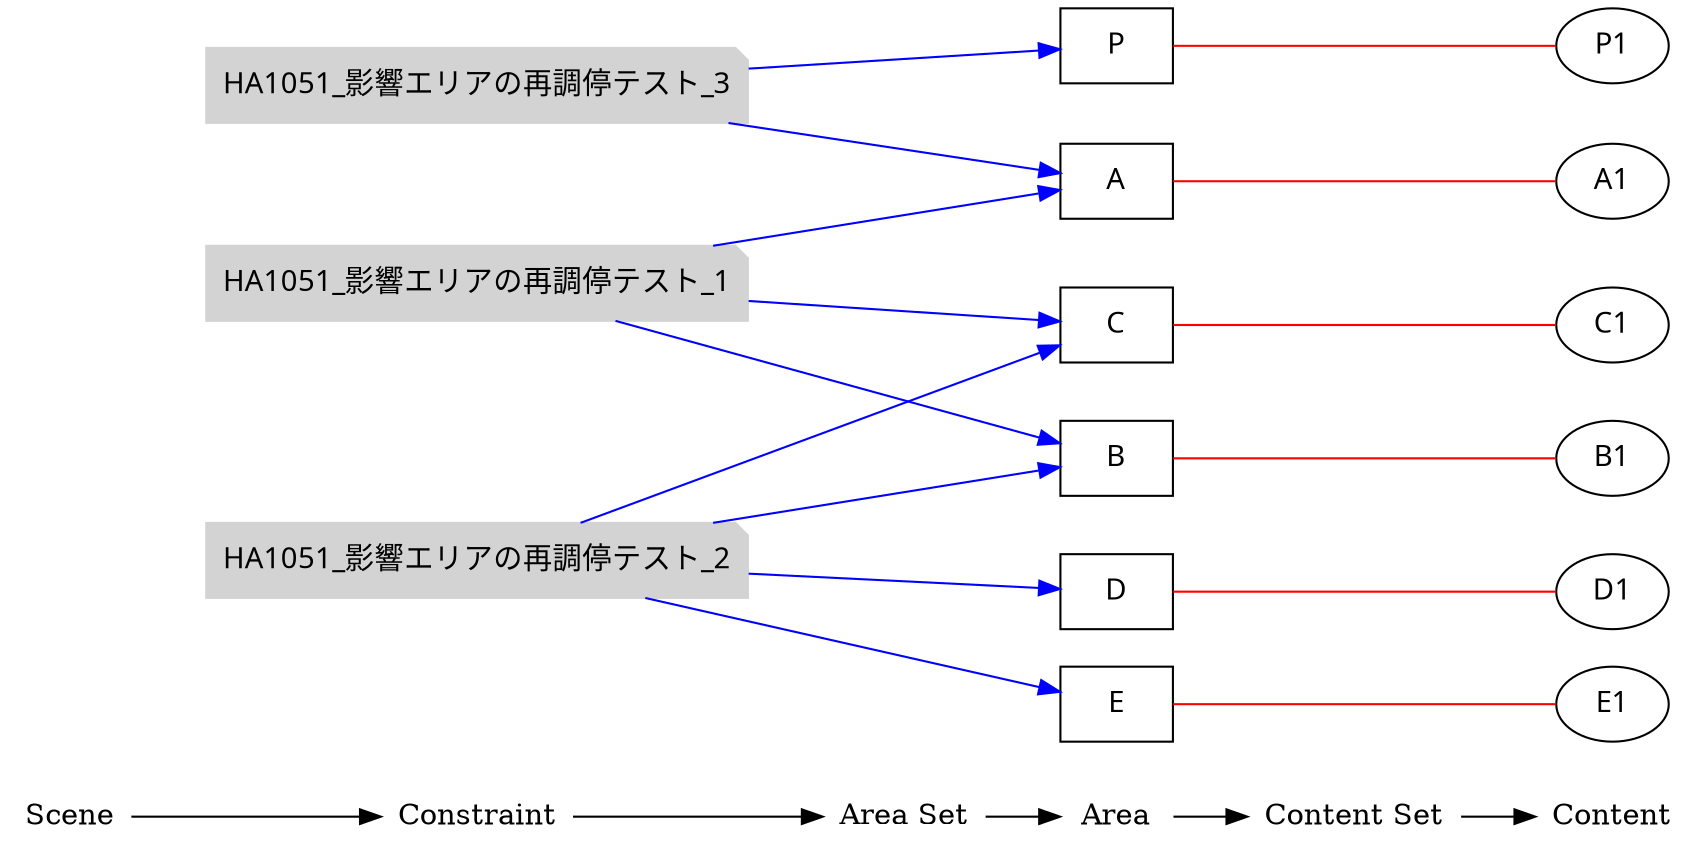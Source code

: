digraph rule_objects_graph {
	rankdir = LR;
	charset="utf-8";
	clusterrank = global;
	
	node [shape = plaintext];
	Scene -> Constraint -> "Area Set" -> Area -> "Content Set" -> Content; 
	{ rank = same;
		node [shape = box];
		{
			Area;
			e1 [label="A", fontname="Meiryo UI"];
			e2 [label="B", fontname="Meiryo UI"];
			e3 [label="C", fontname="Meiryo UI"];
			e4 [label="D", fontname="Meiryo UI"];
			e5 [label="E", fontname="Meiryo UI"];
			e6 [label="P", fontname="Meiryo UI"];

		}
	}
	
	{ rank = same;
		node [shape = ellipse];
		{
			Content;
			e7 [label="A1", fontname="Meiryo UI"];
			e8 [label="B1", fontname="Meiryo UI"];
			e9 [label="C1", fontname="Meiryo UI"];
			e10 [label="D1", fontname="Meiryo UI"];
			e11 [label="E1", fontname="Meiryo UI"];
			e12 [label="P1", fontname="Meiryo UI"];


		}
	}
	
	{
		subgraph subareaset {
			"Area Set";
			node [shape = box, style = filled, color = lightpink];


		}
	}


	
	{
		subgraph subcontentset {
			"Content Set";
			node [shape = ellipse, style = filled, color = palegreen];


		}
	}



	e1 -> e7 [dir=none, color=red];
	e2 -> e8 [dir=none, color=red];
	e3 -> e9 [dir=none, color=red];
	e4 -> e10 [dir=none, color=red];
	e5 -> e11 [dir=none, color=red];
	e6 -> e12 [dir=none, color=red];
	

	

	

	

	subgraph scene { rank = same;
		node [shape = circle, style = filled, color = lightblue];
		{
			"Scene";

		}
	}

	{ rank = same;
		node [shape = note, style = filled, color = lightgrey];
		{
			"Constraint";
			e13 [label="HA1051_影響エリアの再調停テスト_1", fontname="Meiryo UI"];
			e14 [label="HA1051_影響エリアの再調停テスト_2", fontname="Meiryo UI"];
			e15 [label="HA1051_影響エリアの再調停テスト_3", fontname="Meiryo UI"];
		}
	}
	
	{ rank = same;
		node [shape = note, style = filled, color = lavenderblush2];
		{
			"Constraint";
		}
	}

	{ rank = same;
		node [shape = note, style = filled, color = lightpink2];
		{
			"Constraint";
		}
	}

	e13 -> e1 [color=blue];
	e13 -> e2 [color=blue];
	e13 -> e3 [color=blue];
	e14 -> e5 [color=blue];
	e14 -> e2 [color=blue];
	e14 -> e4 [color=blue];
	e14 -> e3 [color=blue];
	e15 -> e6 [color=blue];
	e15 -> e1 [color=blue];
	

	

	
}

